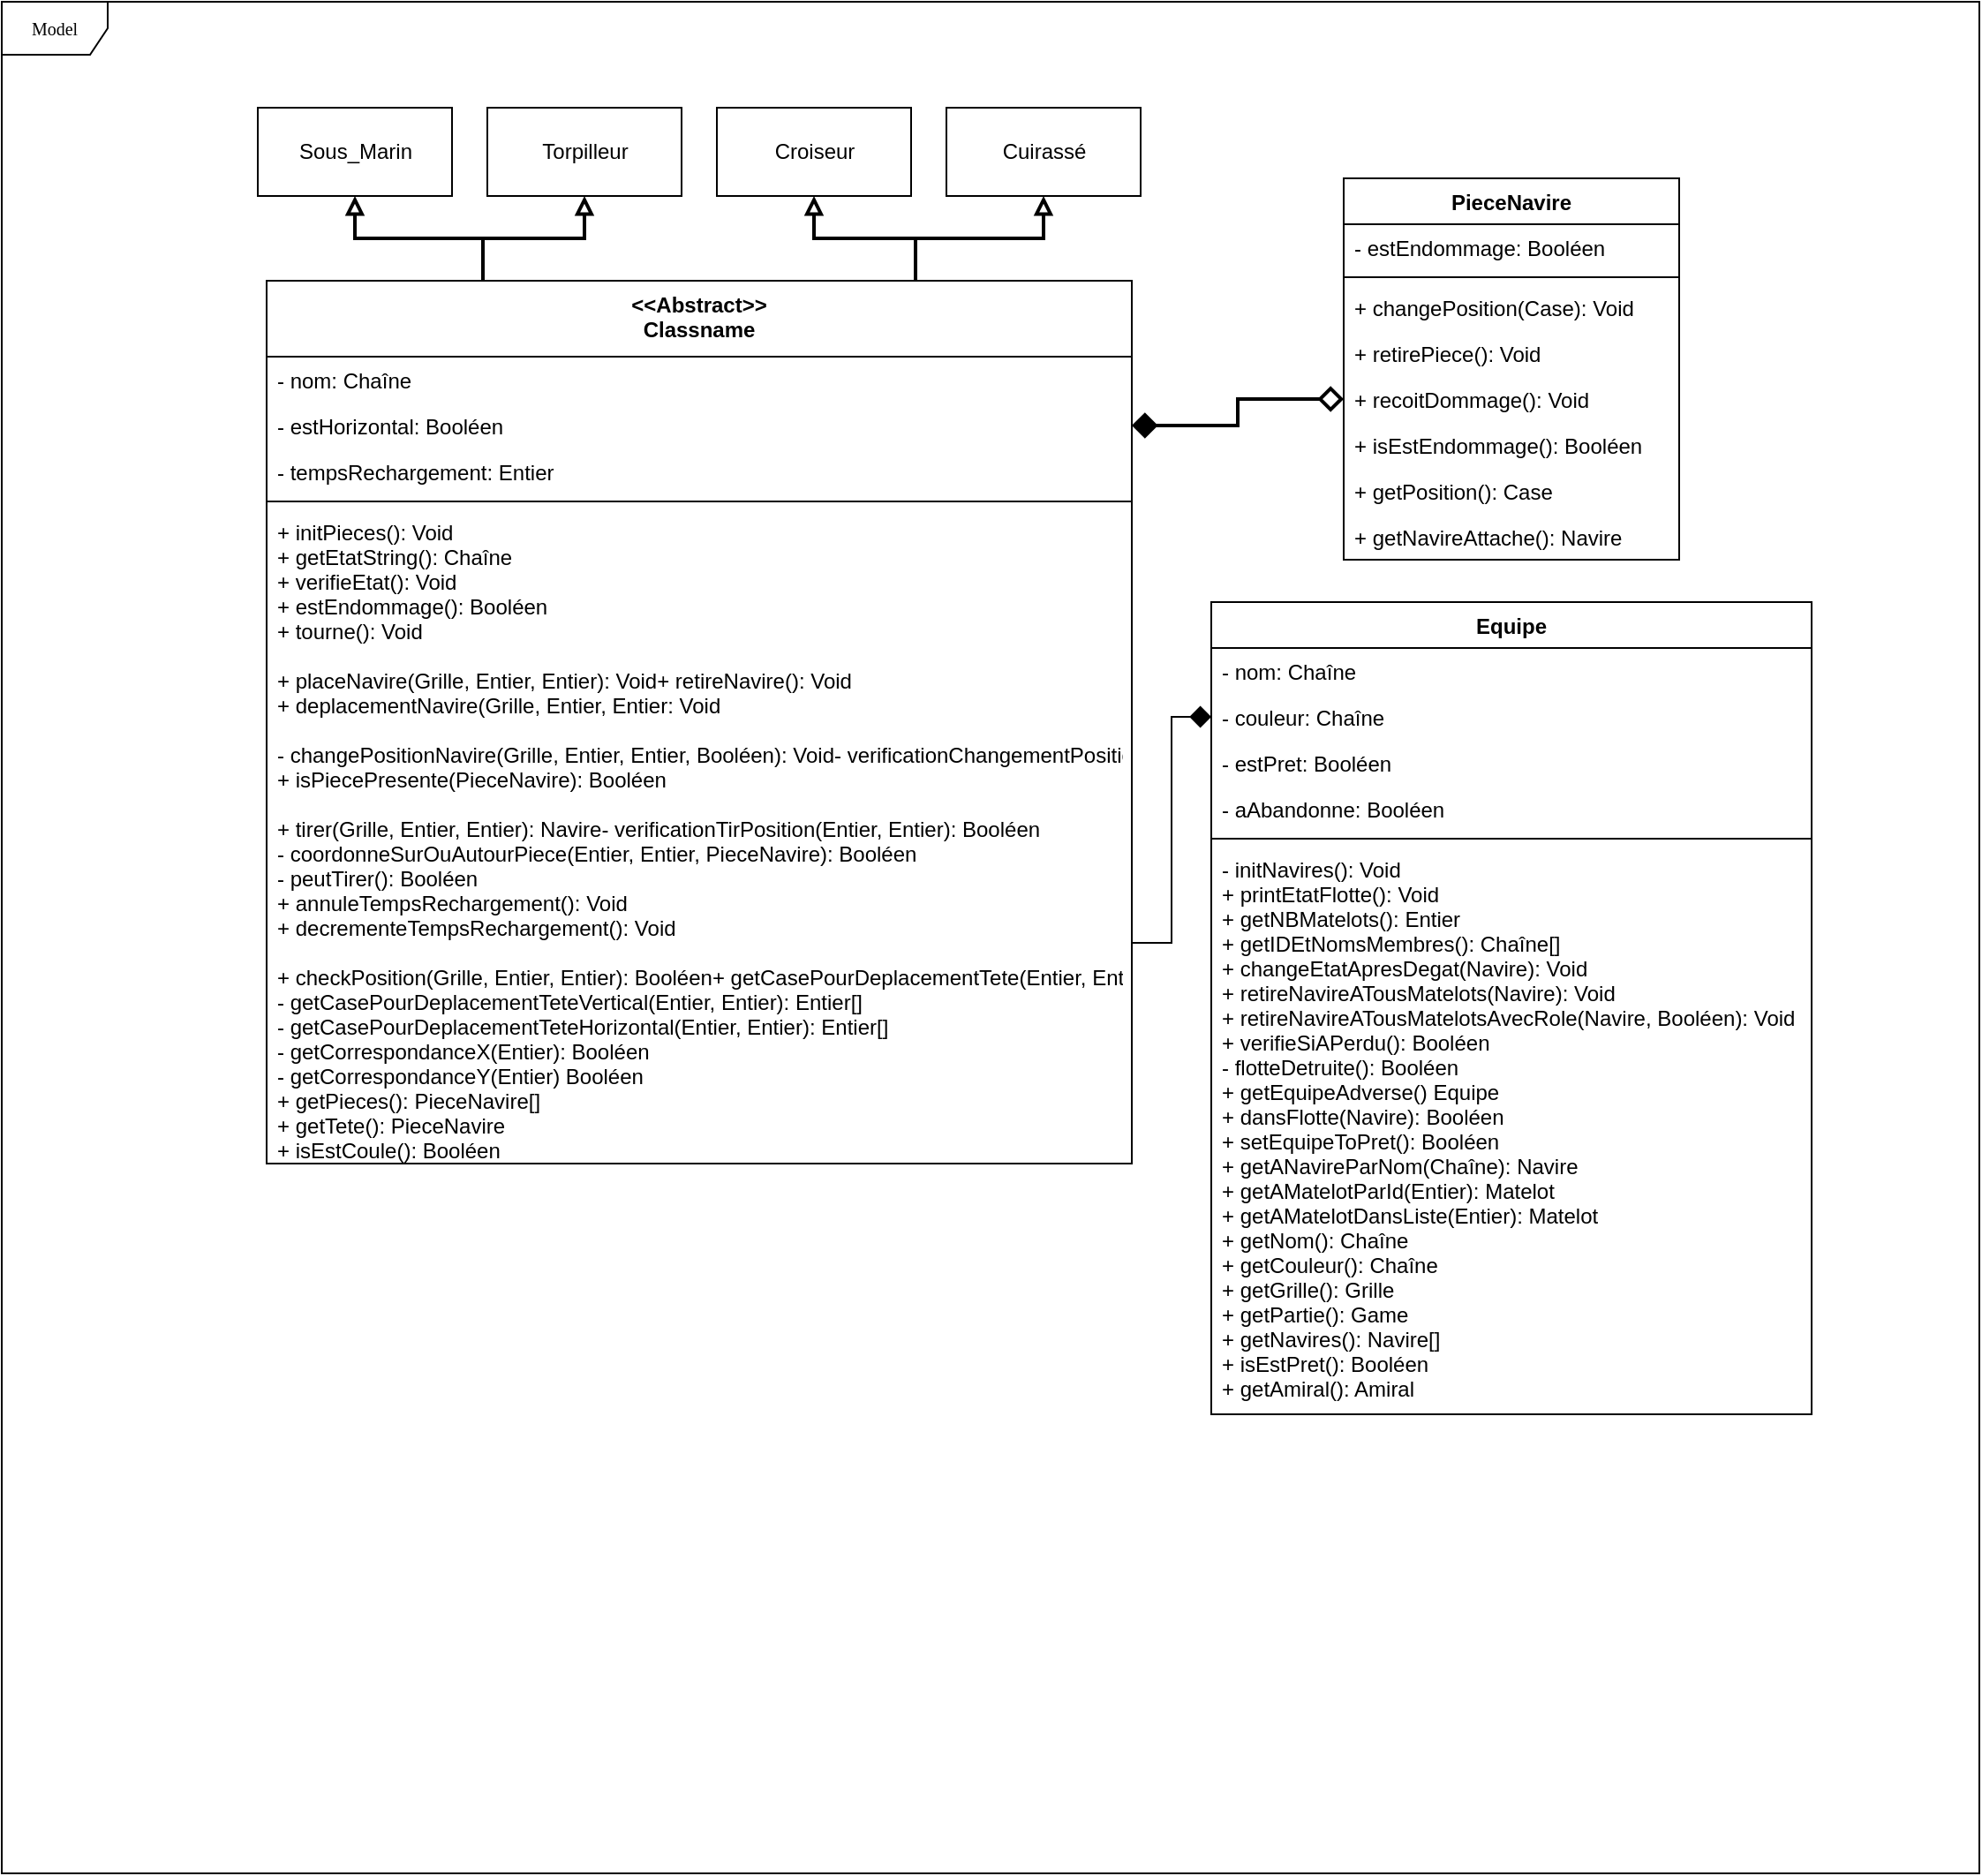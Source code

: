 <mxfile version="10.7.7" type="device"><diagram name="Page-1" id="c4acf3e9-155e-7222-9cf6-157b1a14988f"><mxGraphModel dx="1074" dy="591" grid="1" gridSize="10" guides="1" tooltips="1" connect="1" arrows="1" fold="1" page="1" pageScale="1" pageWidth="850" pageHeight="1100" background="#ffffff" math="0" shadow="0"><root><mxCell id="0"/><mxCell id="1" parent="0"/><mxCell id="17acba5748e5396b-1" value="Model" style="shape=umlFrame;whiteSpace=wrap;html=1;rounded=0;shadow=0;comic=0;labelBackgroundColor=none;strokeColor=#000000;strokeWidth=1;fillColor=#ffffff;fontFamily=Verdana;fontSize=10;fontColor=#000000;align=center;" parent="1" vertex="1"><mxGeometry x="20" y="20" width="1120" height="1060" as="geometry"/></mxCell><mxCell id="5d2195bd80daf111-40" style="edgeStyle=orthogonalEdgeStyle;rounded=0;html=1;dashed=1;labelBackgroundColor=none;startFill=0;endArrow=open;endFill=0;endSize=10;fontFamily=Verdana;fontSize=10;" parent="1" edge="1"><mxGeometry relative="1" as="geometry"><Array as="points"/><mxPoint x="730" y="838" as="targetPoint"/></mxGeometry></mxCell><mxCell id="5d2195bd80daf111-39" style="edgeStyle=orthogonalEdgeStyle;rounded=0;html=1;dashed=1;labelBackgroundColor=none;startFill=0;endArrow=open;endFill=0;endSize=10;fontFamily=Verdana;fontSize=10;" parent="1" edge="1"><mxGeometry relative="1" as="geometry"><mxPoint x="730" y="978" as="targetPoint"/></mxGeometry></mxCell><mxCell id="5d2195bd80daf111-41" style="edgeStyle=orthogonalEdgeStyle;rounded=0;html=1;dashed=1;labelBackgroundColor=none;startFill=0;endArrow=open;endFill=0;endSize=10;fontFamily=Verdana;fontSize=10;" parent="1" edge="1"><mxGeometry relative="1" as="geometry"><Array as="points"/><mxPoint x="730" y="628" as="targetPoint"/></mxGeometry></mxCell><mxCell id="5d2195bd80daf111-32" style="edgeStyle=orthogonalEdgeStyle;rounded=0;html=1;dashed=1;labelBackgroundColor=none;startFill=0;endArrow=open;endFill=0;endSize=10;fontFamily=Verdana;fontSize=10;" parent="1" edge="1"><mxGeometry relative="1" as="geometry"><Array as="points"><mxPoint x="170" y="780"/></Array><mxPoint x="190" y="780" as="targetPoint"/></mxGeometry></mxCell><mxCell id="5d2195bd80daf111-33" style="edgeStyle=orthogonalEdgeStyle;rounded=0;html=1;dashed=1;labelBackgroundColor=none;startFill=0;endArrow=open;endFill=0;endSize=10;fontFamily=Verdana;fontSize=10;" parent="1" edge="1"><mxGeometry relative="1" as="geometry"><Array as="points"><mxPoint x="140" y="978"/></Array><mxPoint x="190" y="978" as="targetPoint"/></mxGeometry></mxCell><mxCell id="1sMbNamxGfBA-D-JPtdT-36" style="edgeStyle=orthogonalEdgeStyle;rounded=0;orthogonalLoop=1;jettySize=auto;html=1;exitX=0.25;exitY=0;exitDx=0;exitDy=0;endArrow=block;endFill=0;strokeWidth=2;" parent="1" source="1sMbNamxGfBA-D-JPtdT-6" target="1sMbNamxGfBA-D-JPtdT-32" edge="1"><mxGeometry relative="1" as="geometry"/></mxCell><mxCell id="1sMbNamxGfBA-D-JPtdT-37" style="edgeStyle=orthogonalEdgeStyle;rounded=0;orthogonalLoop=1;jettySize=auto;html=1;exitX=0.25;exitY=0;exitDx=0;exitDy=0;entryX=0.5;entryY=1;entryDx=0;entryDy=0;endArrow=block;endFill=0;strokeWidth=2;" parent="1" source="1sMbNamxGfBA-D-JPtdT-6" target="1sMbNamxGfBA-D-JPtdT-34" edge="1"><mxGeometry relative="1" as="geometry"/></mxCell><mxCell id="1sMbNamxGfBA-D-JPtdT-38" style="edgeStyle=orthogonalEdgeStyle;rounded=0;orthogonalLoop=1;jettySize=auto;html=1;exitX=0.75;exitY=0;exitDx=0;exitDy=0;endArrow=block;endFill=0;strokeWidth=2;" parent="1" source="1sMbNamxGfBA-D-JPtdT-6" target="1sMbNamxGfBA-D-JPtdT-33" edge="1"><mxGeometry relative="1" as="geometry"/></mxCell><mxCell id="1sMbNamxGfBA-D-JPtdT-39" style="edgeStyle=orthogonalEdgeStyle;rounded=0;orthogonalLoop=1;jettySize=auto;html=1;exitX=0.75;exitY=0;exitDx=0;exitDy=0;endArrow=block;endFill=0;strokeWidth=2;" parent="1" source="1sMbNamxGfBA-D-JPtdT-6" target="1sMbNamxGfBA-D-JPtdT-35" edge="1"><mxGeometry relative="1" as="geometry"/></mxCell><mxCell id="1sMbNamxGfBA-D-JPtdT-6" value="&lt;&lt;Abstract&gt;&gt;&#xA;Classname" style="swimlane;fontStyle=1;align=center;verticalAlign=top;childLayout=stackLayout;horizontal=1;startSize=43;horizontalStack=0;resizeParent=1;resizeParentMax=0;resizeLast=0;collapsible=1;marginBottom=0;" parent="1" vertex="1"><mxGeometry x="170" y="178" width="490" height="500" as="geometry"><mxRectangle x="170" y="178" width="490" height="43" as="alternateBounds"/></mxGeometry></mxCell><mxCell id="1sMbNamxGfBA-D-JPtdT-7" value="- nom: Chaîne" style="text;strokeColor=none;fillColor=none;align=left;verticalAlign=top;spacingLeft=4;spacingRight=4;overflow=hidden;rotatable=0;points=[[0,0.5],[1,0.5]];portConstraint=eastwest;" parent="1sMbNamxGfBA-D-JPtdT-6" vertex="1"><mxGeometry y="43" width="490" height="26" as="geometry"/></mxCell><mxCell id="1sMbNamxGfBA-D-JPtdT-11" value="- estHorizontal: Booléen" style="text;strokeColor=none;fillColor=none;align=left;verticalAlign=top;spacingLeft=4;spacingRight=4;overflow=hidden;rotatable=0;points=[[0,0.5],[1,0.5]];portConstraint=eastwest;" parent="1sMbNamxGfBA-D-JPtdT-6" vertex="1"><mxGeometry y="69" width="490" height="26" as="geometry"/></mxCell><mxCell id="1sMbNamxGfBA-D-JPtdT-12" value="- tempsRechargement: Entier" style="text;strokeColor=none;fillColor=none;align=left;verticalAlign=top;spacingLeft=4;spacingRight=4;overflow=hidden;rotatable=0;points=[[0,0.5],[1,0.5]];portConstraint=eastwest;" parent="1sMbNamxGfBA-D-JPtdT-6" vertex="1"><mxGeometry y="95" width="490" height="26" as="geometry"/></mxCell><mxCell id="1sMbNamxGfBA-D-JPtdT-8" value="" style="line;strokeWidth=1;fillColor=none;align=left;verticalAlign=middle;spacingTop=-1;spacingLeft=3;spacingRight=3;rotatable=0;labelPosition=right;points=[];portConstraint=eastwest;" parent="1sMbNamxGfBA-D-JPtdT-6" vertex="1"><mxGeometry y="121" width="490" height="8" as="geometry"/></mxCell><mxCell id="1sMbNamxGfBA-D-JPtdT-9" value="+ initPieces(): Void&#xA;+ getEtatString(): Chaîne&#xA;+ verifieEtat(): Void&#xA;+ estEndommage(): Booléen&#xA;+ tourne(): Void&#xA;&#xA;+ placeNavire(Grille, Entier, Entier): Void+ retireNavire(): Void&#xA;+ deplacementNavire(Grille, Entier, Entier: Void&#xA;&#xA;- changePositionNavire(Grille, Entier, Entier, Booléen): Void- verificationChangementPosition(Grille, Entier, Entier, Booléen): Booléen&#xA;+ isPiecePresente(PieceNavire): Booléen&#xA;&#xA;+ tirer(Grille, Entier, Entier): Navire- verificationTirPosition(Entier, Entier): Booléen&#xA;- coordonneSurOuAutourPiece(Entier, Entier, PieceNavire): Booléen&#xA;- peutTirer(): Booléen&#xA;+ annuleTempsRechargement(): Void&#xA;+ decrementeTempsRechargement(): Void&#xA;&#xA;+ checkPosition(Grille, Entier, Entier): Booléen+ getCasePourDeplacementTete(Entier, Entier): Entier[]&#xA;- getCasePourDeplacementTeteVertical(Entier, Entier): Entier[]&#xA;- getCasePourDeplacementTeteHorizontal(Entier, Entier): Entier[]&#xA;- getCorrespondanceX(Entier): Booléen&#xA;- getCorrespondanceY(Entier) Booléen&#xA;+ getPieces(): PieceNavire[]&#xA;+ getTete(): PieceNavire&#xA;+ isEstCoule(): Booléen&#xA;" style="text;strokeColor=none;fillColor=none;align=left;verticalAlign=top;spacingLeft=4;spacingRight=4;overflow=hidden;rotatable=0;points=[[0,0.5],[1,0.5]];portConstraint=eastwest;" parent="1sMbNamxGfBA-D-JPtdT-6" vertex="1"><mxGeometry y="129" width="490" height="371" as="geometry"/></mxCell><mxCell id="1sMbNamxGfBA-D-JPtdT-28" value="PieceNavire" style="swimlane;fontStyle=1;align=center;verticalAlign=top;childLayout=stackLayout;horizontal=1;startSize=26;horizontalStack=0;resizeParent=1;resizeParentMax=0;resizeLast=0;collapsible=1;marginBottom=0;" parent="1" vertex="1"><mxGeometry x="780" y="120" width="190" height="216" as="geometry"><mxRectangle x="780" y="120" width="100" height="26" as="alternateBounds"/></mxGeometry></mxCell><mxCell id="1sMbNamxGfBA-D-JPtdT-29" value="- estEndommage: Booléen" style="text;strokeColor=none;fillColor=none;align=left;verticalAlign=top;spacingLeft=4;spacingRight=4;overflow=hidden;rotatable=0;points=[[0,0.5],[1,0.5]];portConstraint=eastwest;" parent="1sMbNamxGfBA-D-JPtdT-28" vertex="1"><mxGeometry y="26" width="190" height="26" as="geometry"/></mxCell><mxCell id="1sMbNamxGfBA-D-JPtdT-30" value="" style="line;strokeWidth=1;fillColor=none;align=left;verticalAlign=middle;spacingTop=-1;spacingLeft=3;spacingRight=3;rotatable=0;labelPosition=right;points=[];portConstraint=eastwest;" parent="1sMbNamxGfBA-D-JPtdT-28" vertex="1"><mxGeometry y="52" width="190" height="8" as="geometry"/></mxCell><mxCell id="1sMbNamxGfBA-D-JPtdT-31" value="+ changePosition(Case): Void" style="text;strokeColor=none;fillColor=none;align=left;verticalAlign=top;spacingLeft=4;spacingRight=4;overflow=hidden;rotatable=0;points=[[0,0.5],[1,0.5]];portConstraint=eastwest;" parent="1sMbNamxGfBA-D-JPtdT-28" vertex="1"><mxGeometry y="60" width="190" height="26" as="geometry"/></mxCell><mxCell id="1sMbNamxGfBA-D-JPtdT-40" value="+ retirePiece(): Void" style="text;strokeColor=none;fillColor=none;align=left;verticalAlign=top;spacingLeft=4;spacingRight=4;overflow=hidden;rotatable=0;points=[[0,0.5],[1,0.5]];portConstraint=eastwest;" parent="1sMbNamxGfBA-D-JPtdT-28" vertex="1"><mxGeometry y="86" width="190" height="26" as="geometry"/></mxCell><mxCell id="1sMbNamxGfBA-D-JPtdT-41" value="+ recoitDommage(): Void" style="text;strokeColor=none;fillColor=none;align=left;verticalAlign=top;spacingLeft=4;spacingRight=4;overflow=hidden;rotatable=0;points=[[0,0.5],[1,0.5]];portConstraint=eastwest;" parent="1sMbNamxGfBA-D-JPtdT-28" vertex="1"><mxGeometry y="112" width="190" height="26" as="geometry"/></mxCell><mxCell id="1sMbNamxGfBA-D-JPtdT-42" value="+ isEstEndommage(): Booléen" style="text;strokeColor=none;fillColor=none;align=left;verticalAlign=top;spacingLeft=4;spacingRight=4;overflow=hidden;rotatable=0;points=[[0,0.5],[1,0.5]];portConstraint=eastwest;" parent="1sMbNamxGfBA-D-JPtdT-28" vertex="1"><mxGeometry y="138" width="190" height="26" as="geometry"/></mxCell><mxCell id="1sMbNamxGfBA-D-JPtdT-43" value="+ getPosition(): Case" style="text;strokeColor=none;fillColor=none;align=left;verticalAlign=top;spacingLeft=4;spacingRight=4;overflow=hidden;rotatable=0;points=[[0,0.5],[1,0.5]];portConstraint=eastwest;" parent="1sMbNamxGfBA-D-JPtdT-28" vertex="1"><mxGeometry y="164" width="190" height="26" as="geometry"/></mxCell><mxCell id="1sMbNamxGfBA-D-JPtdT-45" value="+ getNavireAttache(): Navire" style="text;strokeColor=none;fillColor=none;align=left;verticalAlign=top;spacingLeft=4;spacingRight=4;overflow=hidden;rotatable=0;points=[[0,0.5],[1,0.5]];portConstraint=eastwest;" parent="1sMbNamxGfBA-D-JPtdT-28" vertex="1"><mxGeometry y="190" width="190" height="26" as="geometry"/></mxCell><mxCell id="1sMbNamxGfBA-D-JPtdT-32" value="Sous_Marin" style="html=1;" parent="1" vertex="1"><mxGeometry x="165" y="80" width="110" height="50" as="geometry"/></mxCell><mxCell id="1sMbNamxGfBA-D-JPtdT-33" value="Croiseur" style="html=1;" parent="1" vertex="1"><mxGeometry x="425" y="80" width="110" height="50" as="geometry"/></mxCell><mxCell id="1sMbNamxGfBA-D-JPtdT-34" value="Torpilleur" style="html=1;" parent="1" vertex="1"><mxGeometry x="295" y="80" width="110" height="50" as="geometry"/></mxCell><mxCell id="1sMbNamxGfBA-D-JPtdT-35" value="Cuirassé" style="html=1;" parent="1" vertex="1"><mxGeometry x="555" y="80" width="110" height="50" as="geometry"/></mxCell><mxCell id="1sMbNamxGfBA-D-JPtdT-46" style="edgeStyle=orthogonalEdgeStyle;rounded=0;orthogonalLoop=1;jettySize=auto;html=1;exitX=1;exitY=0.5;exitDx=0;exitDy=0;endArrow=diamond;endFill=0;strokeWidth=2;startArrow=diamond;startFill=1;targetPerimeterSpacing=0;endSize=10;startSize=10;" parent="1" source="1sMbNamxGfBA-D-JPtdT-11" target="1sMbNamxGfBA-D-JPtdT-41" edge="1"><mxGeometry relative="1" as="geometry"/></mxCell><mxCell id="iDLjYE1rRmJOe8-HhJFW-1" value="Equipe" style="swimlane;fontStyle=1;align=center;verticalAlign=top;childLayout=stackLayout;horizontal=1;startSize=26;horizontalStack=0;resizeParent=1;resizeParentMax=0;resizeLast=0;collapsible=1;marginBottom=0;" vertex="1" parent="1"><mxGeometry x="705" y="360" width="340" height="460" as="geometry"><mxRectangle x="705" y="360" width="70" height="26" as="alternateBounds"/></mxGeometry></mxCell><mxCell id="iDLjYE1rRmJOe8-HhJFW-2" value="- nom: Chaîne" style="text;strokeColor=none;fillColor=none;align=left;verticalAlign=top;spacingLeft=4;spacingRight=4;overflow=hidden;rotatable=0;points=[[0,0.5],[1,0.5]];portConstraint=eastwest;" vertex="1" parent="iDLjYE1rRmJOe8-HhJFW-1"><mxGeometry y="26" width="340" height="26" as="geometry"/></mxCell><mxCell id="iDLjYE1rRmJOe8-HhJFW-6" value="- couleur: Chaîne" style="text;strokeColor=none;fillColor=none;align=left;verticalAlign=top;spacingLeft=4;spacingRight=4;overflow=hidden;rotatable=0;points=[[0,0.5],[1,0.5]];portConstraint=eastwest;" vertex="1" parent="iDLjYE1rRmJOe8-HhJFW-1"><mxGeometry y="52" width="340" height="26" as="geometry"/></mxCell><mxCell id="iDLjYE1rRmJOe8-HhJFW-7" value="- estPret: Booléen" style="text;strokeColor=none;fillColor=none;align=left;verticalAlign=top;spacingLeft=4;spacingRight=4;overflow=hidden;rotatable=0;points=[[0,0.5],[1,0.5]];portConstraint=eastwest;" vertex="1" parent="iDLjYE1rRmJOe8-HhJFW-1"><mxGeometry y="78" width="340" height="26" as="geometry"/></mxCell><mxCell id="iDLjYE1rRmJOe8-HhJFW-5" value="- aAbandonne: Booléen" style="text;strokeColor=none;fillColor=none;align=left;verticalAlign=top;spacingLeft=4;spacingRight=4;overflow=hidden;rotatable=0;points=[[0,0.5],[1,0.5]];portConstraint=eastwest;" vertex="1" parent="iDLjYE1rRmJOe8-HhJFW-1"><mxGeometry y="104" width="340" height="26" as="geometry"/></mxCell><mxCell id="iDLjYE1rRmJOe8-HhJFW-3" value="" style="line;strokeWidth=1;fillColor=none;align=left;verticalAlign=middle;spacingTop=-1;spacingLeft=3;spacingRight=3;rotatable=0;labelPosition=right;points=[];portConstraint=eastwest;" vertex="1" parent="iDLjYE1rRmJOe8-HhJFW-1"><mxGeometry y="130" width="340" height="8" as="geometry"/></mxCell><mxCell id="iDLjYE1rRmJOe8-HhJFW-4" value="- initNavires(): Void&#xA;+ printEtatFlotte(): Void&#xA;+ getNBMatelots(): Entier&#xA;+ getIDEtNomsMembres(): Chaîne[]&#xA;+ changeEtatApresDegat(Navire): Void&#xA;+ retireNavireATousMatelots(Navire): Void&#xA;+ retireNavireATousMatelotsAvecRole(Navire, Booléen): Void&#xA;+ verifieSiAPerdu(): Booléen&#xA;- flotteDetruite(): Booléen&#xA;+ getEquipeAdverse() Equipe&#xA;+ dansFlotte(Navire): Booléen&#xA;+ setEquipeToPret(): Booléen&#xA;+ getANavireParNom(Chaîne): Navire&#xA;+ getAMatelotParId(Entier): Matelot&#xA;+ getAMatelotDansListe(Entier): Matelot&#xA;+ getNom(): Chaîne&#xA;+ getCouleur(): Chaîne&#xA;+ getGrille(): Grille&#xA;+ getPartie(): Game&#xA;+ getNavires(): Navire[]&#xA;+ isEstPret(): Booléen&#xA;+ getAmiral(): Amiral" style="text;strokeColor=none;fillColor=none;align=left;verticalAlign=top;spacingLeft=4;spacingRight=4;overflow=hidden;rotatable=0;points=[[0,0.5],[1,0.5]];portConstraint=eastwest;" vertex="1" parent="iDLjYE1rRmJOe8-HhJFW-1"><mxGeometry y="138" width="340" height="322" as="geometry"/></mxCell><mxCell id="iDLjYE1rRmJOe8-HhJFW-32" style="edgeStyle=orthogonalEdgeStyle;rounded=0;orthogonalLoop=1;jettySize=auto;html=1;exitX=1;exitY=0.75;exitDx=0;exitDy=0;entryX=0;entryY=0.5;entryDx=0;entryDy=0;endArrow=diamond;endFill=1;endSize=10;" edge="1" parent="1" source="1sMbNamxGfBA-D-JPtdT-6" target="iDLjYE1rRmJOe8-HhJFW-6"><mxGeometry relative="1" as="geometry"/></mxCell></root></mxGraphModel></diagram></mxfile>